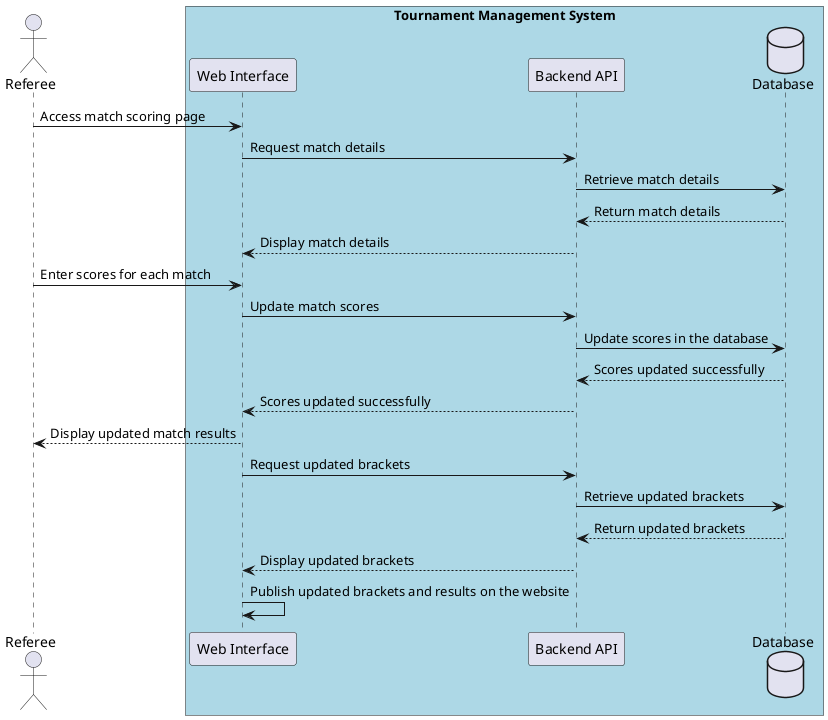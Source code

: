 @startuml

actor "Referee" as referee

box "Tournament Management System" #LightBlue
  participant "Web Interface" as web
  participant "Backend API" as api
  database "Database" as db
end box

referee -> web : Access match scoring page
web -> api : Request match details
api -> db : Retrieve match details
db --> api : Return match details
api --> web : Display match details

referee -> web : Enter scores for each match
web -> api : Update match scores
api -> db : Update scores in the database
db --> api : Scores updated successfully
api --> web : Scores updated successfully
web --> referee : Display updated match results

web -> api : Request updated brackets
api -> db : Retrieve updated brackets
db --> api : Return updated brackets
api --> web : Display updated brackets
web -> web : Publish updated brackets and results on the website
@enduml


This diagram illustrates the process of a referee entering scores for each match, and the system automatically updating
the brackets and displaying the results on the website. The referee accesses the match scoring page on the web
interface, which requests the match details from the backend API. The API retrieves this information from the database
and sends it back to the web interface, which displays it to the referee.

The referee then enters the scores for each match through the web interface, which sends a request to the API to update
the match scores. The API updates the scores in the database, and once the scores are updated successfully, the API
sends a response back to the web interface, which displays the updated match results to the referee.

The web interface requests the updated brackets from the API, which retrieves them from the database and sends them back
to the web interface. The web interface then displays the updated brackets and publishes them, along with the updated
match results, on the website for participants and spectators to see.
